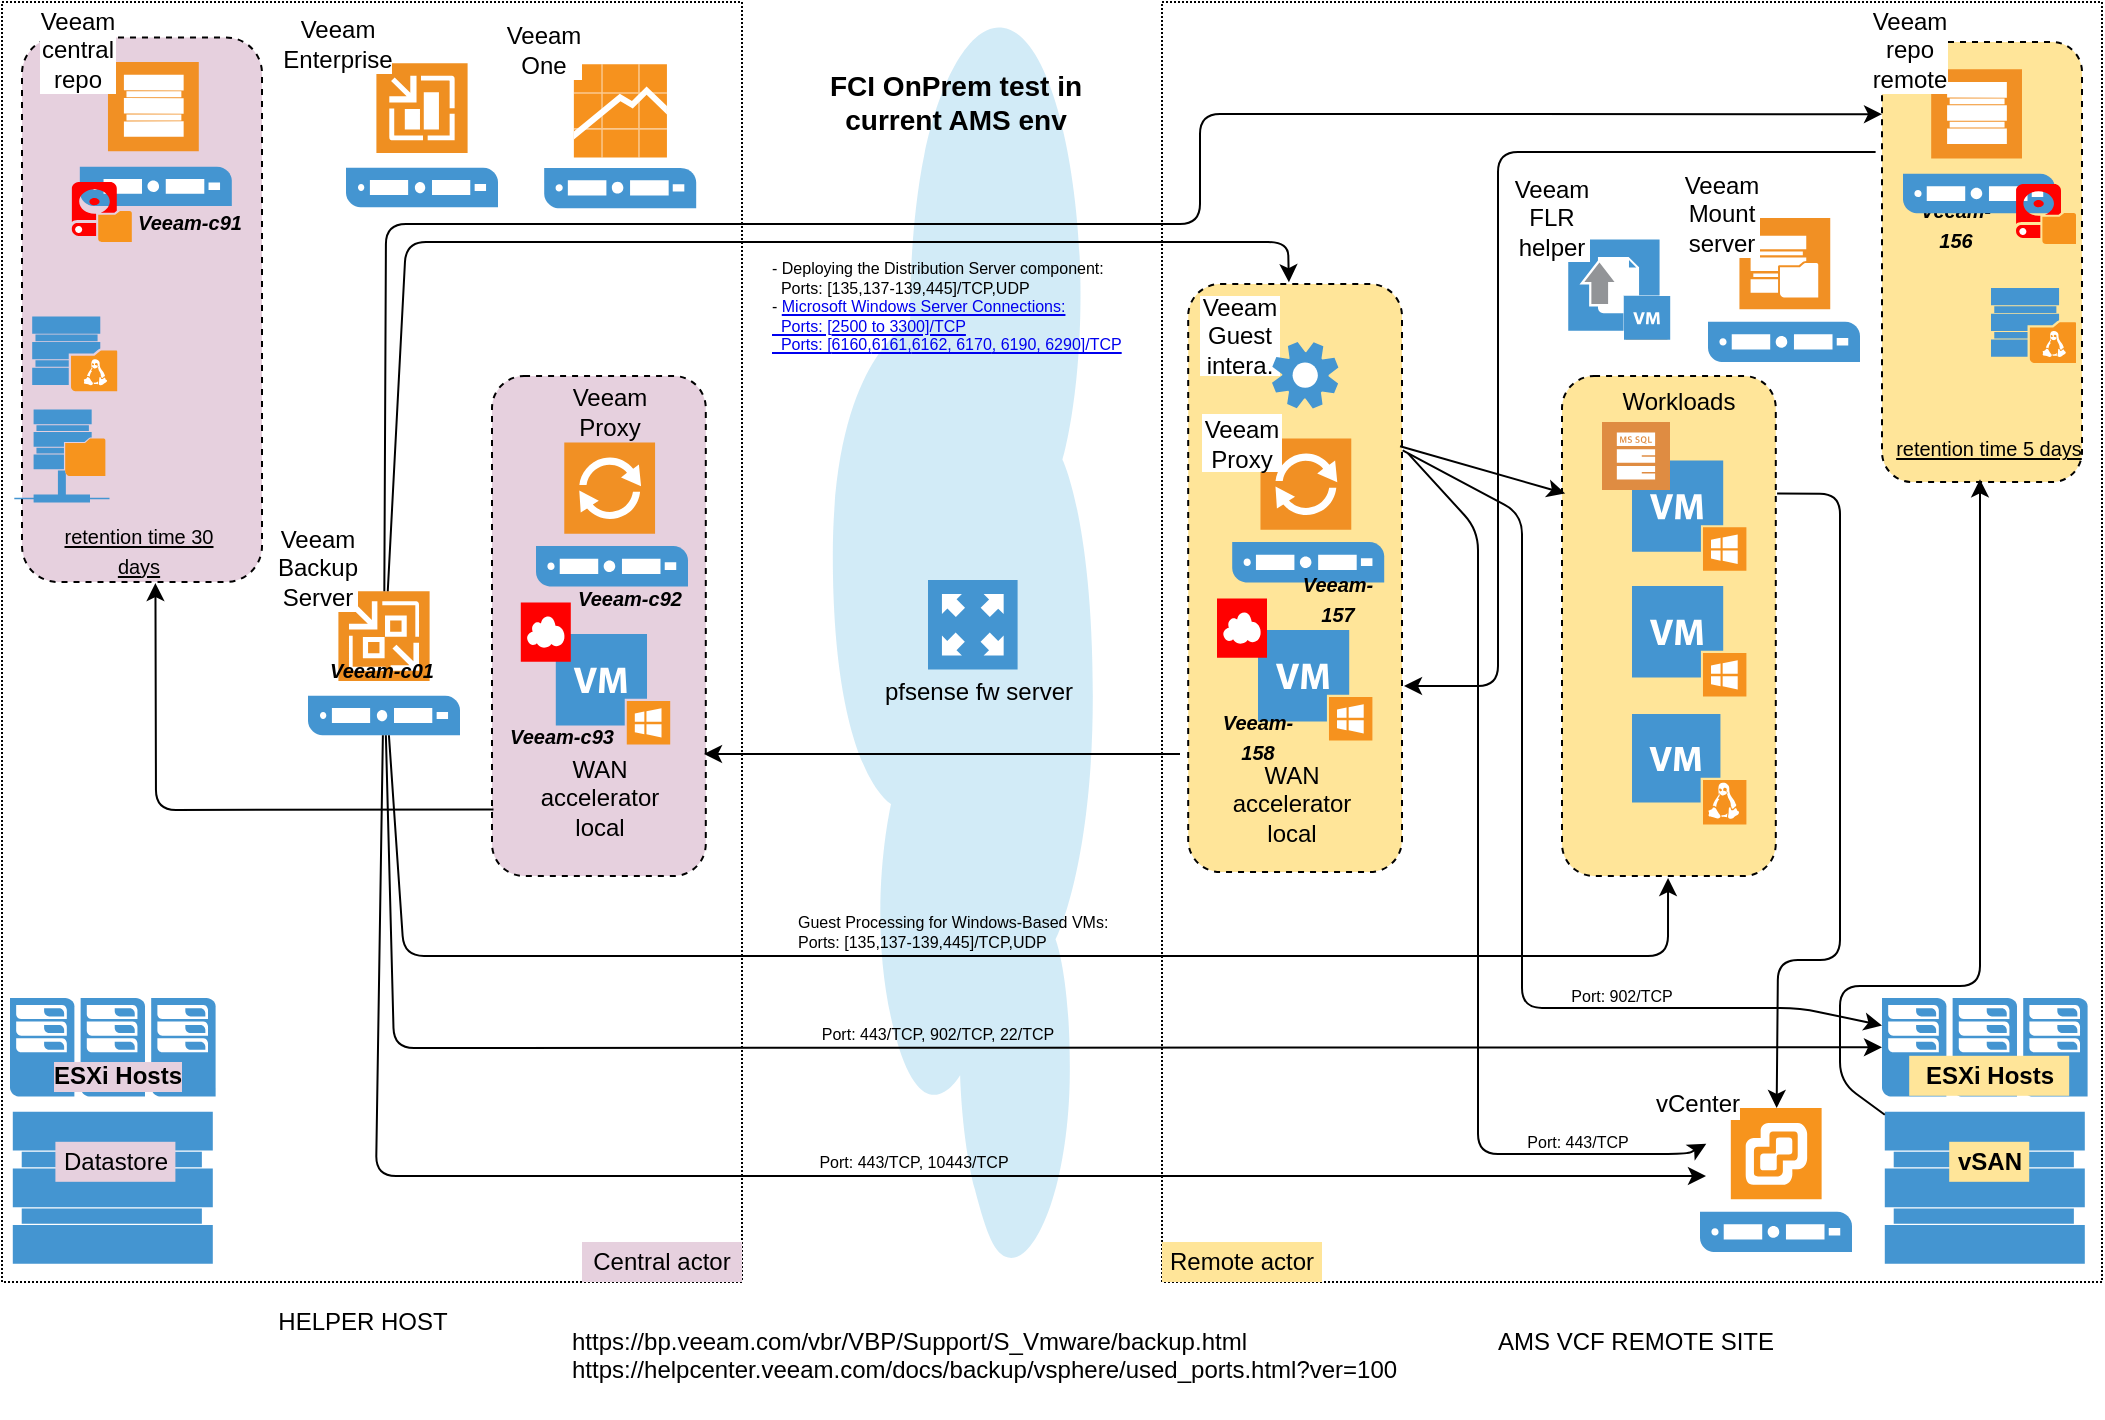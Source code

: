 <mxfile version="14.2.9" type="github">
  <diagram id="eCVy08CxGXI3JQdQnOXs" name="Page-1">
    <mxGraphModel dx="519" dy="279" grid="0" gridSize="10" guides="0" tooltips="1" connect="0" arrows="0" fold="1" page="0" pageScale="1" pageWidth="1169" pageHeight="827" math="0" shadow="0">
      <root>
        <mxCell id="0" />
        <mxCell id="1" parent="0" />
        <mxCell id="nSwSoQBOyBosfwL_0Ycv-3" value="" style="rounded=0;whiteSpace=wrap;html=1;labelBackgroundColor=#ffffff;fillColor=#FFFFFF;dashed=1;dashPattern=1 1;" parent="1" vertex="1">
          <mxGeometry x="50" y="30" width="370" height="640" as="geometry" />
        </mxCell>
        <mxCell id="nSwSoQBOyBosfwL_0Ycv-4" value="" style="rounded=0;whiteSpace=wrap;html=1;dashed=1;dashPattern=1 1;" parent="1" vertex="1">
          <mxGeometry x="630" y="30" width="470" height="640" as="geometry" />
        </mxCell>
        <mxCell id="nSwSoQBOyBosfwL_0Ycv-5" value="" style="shadow=0;dashed=0;html=1;strokeColor=none;fillColor=#4495D1;labelPosition=center;verticalLabelPosition=bottom;verticalAlign=top;align=center;outlineConnect=0;shape=mxgraph.veeam.2d.datastore;" parent="1" vertex="1">
          <mxGeometry x="991.4" y="584.9" width="100" height="76" as="geometry" />
        </mxCell>
        <mxCell id="nSwSoQBOyBosfwL_0Ycv-6" value="" style="pointerEvents=1;shadow=0;dashed=0;html=1;strokeColor=none;fillColor=#4495D1;labelPosition=center;verticalLabelPosition=bottom;verticalAlign=top;align=center;outlineConnect=0;shape=mxgraph.veeam.cluster;" parent="1" vertex="1">
          <mxGeometry x="990" y="528" width="102.8" height="49.2" as="geometry" />
        </mxCell>
        <mxCell id="nSwSoQBOyBosfwL_0Ycv-7" value="ESXi Hosts" style="text;html=1;align=center;verticalAlign=middle;whiteSpace=wrap;rounded=0;fontStyle=1;labelBackgroundColor=#FFE599;fillColor=#FFE599;" parent="1" vertex="1">
          <mxGeometry x="1003.6" y="556.9" width="80" height="20" as="geometry" />
        </mxCell>
        <mxCell id="nSwSoQBOyBosfwL_0Ycv-8" value="" style="shadow=0;dashed=0;html=1;strokeColor=none;fillColor=#4495D1;labelPosition=center;verticalLabelPosition=bottom;verticalAlign=top;align=center;outlineConnect=0;shape=mxgraph.veeam.2d.veeam_backup_and_replication_server;" parent="1" vertex="1">
          <mxGeometry x="203" y="324.6" width="76" height="72" as="geometry" />
        </mxCell>
        <mxCell id="nSwSoQBOyBosfwL_0Ycv-11" value="" style="shadow=0;dashed=0;html=1;strokeColor=none;fillColor=#4495D1;labelPosition=center;verticalLabelPosition=bottom;verticalAlign=top;align=center;outlineConnect=0;shape=mxgraph.veeam.vsphere_server;" parent="1" vertex="1">
          <mxGeometry x="899" y="583" width="76" height="72" as="geometry" />
        </mxCell>
        <mxCell id="nSwSoQBOyBosfwL_0Ycv-12" value="" style="shadow=0;dashed=0;html=1;strokeColor=none;fillColor=#4495D1;labelPosition=center;verticalLabelPosition=bottom;verticalAlign=top;align=center;outlineConnect=0;shape=mxgraph.veeam.2d.cloud;rotation=-90;" parent="1" vertex="1">
          <mxGeometry x="220.13" y="285.78" width="620.55" height="130" as="geometry" />
        </mxCell>
        <mxCell id="nSwSoQBOyBosfwL_0Ycv-13" value="&lt;span style=&quot;background-color: rgb(255 , 229 , 153)&quot;&gt;&lt;b&gt;vSAN&lt;/b&gt;&lt;/span&gt;" style="text;html=1;strokeColor=none;fillColor=#FFE599;align=center;verticalAlign=middle;whiteSpace=wrap;rounded=0;" parent="1" vertex="1">
          <mxGeometry x="1023.6" y="599.9" width="40" height="20" as="geometry" />
        </mxCell>
        <mxCell id="nSwSoQBOyBosfwL_0Ycv-15" value="vCenter" style="text;html=1;strokeColor=none;fillColor=none;align=center;verticalAlign=middle;whiteSpace=wrap;rounded=0;labelBackgroundColor=#ffffff;" parent="1" vertex="1">
          <mxGeometry x="878" y="571" width="40" height="20" as="geometry" />
        </mxCell>
        <mxCell id="nSwSoQBOyBosfwL_0Ycv-26" value="Veeam Backup Server" style="text;html=1;strokeColor=none;fillColor=none;align=center;verticalAlign=middle;whiteSpace=wrap;rounded=0;labelBackgroundColor=#ffffff;" parent="1" vertex="1">
          <mxGeometry x="188" y="303" width="40" height="20" as="geometry" />
        </mxCell>
        <mxCell id="nSwSoQBOyBosfwL_0Ycv-29" value="AMS VCF REMOTE SITE" style="text;html=1;strokeColor=none;fillColor=none;align=center;verticalAlign=middle;whiteSpace=wrap;rounded=0;labelBackgroundColor=#ffffff;" parent="1" vertex="1">
          <mxGeometry x="770" y="690" width="194.4" height="20" as="geometry" />
        </mxCell>
        <mxCell id="nSwSoQBOyBosfwL_0Ycv-30" value="HELPER HOST" style="text;html=1;strokeColor=none;fillColor=none;align=center;verticalAlign=middle;whiteSpace=wrap;rounded=0;labelBackgroundColor=#ffffff;" parent="1" vertex="1">
          <mxGeometry x="168" y="680" width="125" height="20" as="geometry" />
        </mxCell>
        <mxCell id="nSwSoQBOyBosfwL_0Ycv-47" value="&lt;div&gt;&lt;font style=&quot;font-size: 14px&quot;&gt;&lt;b&gt;FCI OnPrem test in &lt;br&gt;&lt;/b&gt;&lt;/font&gt;&lt;/div&gt;&lt;div&gt;&lt;font style=&quot;font-size: 14px&quot;&gt;&lt;b&gt;current AMS env&lt;/b&gt;&lt;/font&gt;&lt;/div&gt;" style="text;html=1;strokeColor=none;fillColor=none;align=center;verticalAlign=middle;whiteSpace=wrap;rounded=0;" parent="1" vertex="1">
          <mxGeometry x="401.9" y="70" width="250" height="20" as="geometry" />
        </mxCell>
        <mxCell id="nSwSoQBOyBosfwL_0Ycv-48" value="" style="shadow=0;dashed=0;html=1;strokeColor=none;fillColor=#4495D1;labelPosition=center;verticalLabelPosition=bottom;verticalAlign=top;align=center;outlineConnect=0;shape=mxgraph.veeam.2d.datastore;" parent="1" vertex="1">
          <mxGeometry x="55.4" y="584.9" width="100" height="76" as="geometry" />
        </mxCell>
        <mxCell id="nSwSoQBOyBosfwL_0Ycv-49" value="" style="pointerEvents=1;shadow=0;dashed=0;html=1;strokeColor=none;fillColor=#4495D1;labelPosition=center;verticalLabelPosition=bottom;verticalAlign=top;align=center;outlineConnect=0;shape=mxgraph.veeam.cluster;" parent="1" vertex="1">
          <mxGeometry x="54.0" y="528" width="102.8" height="49.2" as="geometry" />
        </mxCell>
        <mxCell id="nSwSoQBOyBosfwL_0Ycv-50" value="ESXi Hosts" style="text;html=1;strokeColor=none;fillColor=none;align=center;verticalAlign=middle;whiteSpace=wrap;rounded=0;fontStyle=1;labelBackgroundColor=#E6D0DE;" parent="1" vertex="1">
          <mxGeometry x="67.6" y="556.9" width="80" height="20" as="geometry" />
        </mxCell>
        <mxCell id="nSwSoQBOyBosfwL_0Ycv-51" value="Datastore" style="text;html=1;strokeColor=none;fillColor=#E6D0DE;align=center;verticalAlign=middle;whiteSpace=wrap;rounded=0;" parent="1" vertex="1">
          <mxGeometry x="76.7" y="599.9" width="60" height="20" as="geometry" />
        </mxCell>
        <mxCell id="nSwSoQBOyBosfwL_0Ycv-54" value="" style="pointerEvents=1;shadow=0;dashed=0;html=1;strokeColor=none;fillColor=#4495D1;labelPosition=center;verticalLabelPosition=bottom;verticalAlign=top;align=center;outlineConnect=0;shape=mxgraph.veeam.2d.proxy_appliance;" parent="1" vertex="1">
          <mxGeometry x="513" y="319" width="44.8" height="44.8" as="geometry" />
        </mxCell>
        <mxCell id="nSwSoQBOyBosfwL_0Ycv-55" value="&lt;div&gt;pfsense fw server&lt;/div&gt;" style="text;html=1;strokeColor=none;fillColor=none;align=center;verticalAlign=middle;whiteSpace=wrap;rounded=0;" parent="1" vertex="1">
          <mxGeometry x="474" y="365" width="129" height="20" as="geometry" />
        </mxCell>
        <mxCell id="nSwSoQBOyBosfwL_0Ycv-56" value="Central actor" style="text;html=1;strokeColor=none;fillColor=#E6D0DE;align=center;verticalAlign=middle;whiteSpace=wrap;rounded=0;" parent="1" vertex="1">
          <mxGeometry x="340" y="650" width="80" height="20" as="geometry" />
        </mxCell>
        <mxCell id="nSwSoQBOyBosfwL_0Ycv-57" value="Remote actor" style="text;html=1;strokeColor=none;fillColor=#FFE599;align=center;verticalAlign=middle;whiteSpace=wrap;rounded=0;" parent="1" vertex="1">
          <mxGeometry x="630" y="650" width="80" height="20" as="geometry" />
        </mxCell>
        <mxCell id="nSwSoQBOyBosfwL_0Ycv-61" value="" style="rounded=1;whiteSpace=wrap;html=1;labelBackgroundColor=#E6D0DE;fillColor=#FFE599;gradientColor=none;dashed=1;" parent="1" vertex="1">
          <mxGeometry x="643.1" y="171" width="106.9" height="294" as="geometry" />
        </mxCell>
        <mxCell id="nSwSoQBOyBosfwL_0Ycv-9" value="" style="shadow=0;dashed=0;html=1;strokeColor=none;fillColor=#4495D1;labelPosition=center;verticalLabelPosition=bottom;verticalAlign=top;align=center;outlineConnect=0;shape=mxgraph.veeam.proxy_server;" parent="1" vertex="1">
          <mxGeometry x="665.1" y="248.2" width="76" height="72" as="geometry" />
        </mxCell>
        <mxCell id="nSwSoQBOyBosfwL_0Ycv-34" value="" style="shadow=0;dashed=0;html=1;strokeColor=none;fillColor=#4495D1;labelPosition=center;verticalLabelPosition=bottom;verticalAlign=top;align=center;outlineConnect=0;shape=mxgraph.veeam.vm_windows;labelBackgroundColor=none;fontColor=none;" parent="1" vertex="1">
          <mxGeometry x="678" y="344" width="57.2" height="55.2" as="geometry" />
        </mxCell>
        <mxCell id="nSwSoQBOyBosfwL_0Ycv-35" value="" style="pointerEvents=1;shadow=0;dashed=0;html=1;strokeColor=none;labelPosition=center;verticalLabelPosition=bottom;verticalAlign=top;align=center;outlineConnect=0;shape=mxgraph.veeam.2d.wan_accelerator;labelBackgroundColor=none;noLabel=1;fontColor=none;fillColor=#FF0000;" parent="1" vertex="1">
          <mxGeometry x="657.5" y="328.25" width="25" height="29.6" as="geometry" />
        </mxCell>
        <mxCell id="nSwSoQBOyBosfwL_0Ycv-36" value="&lt;div&gt;WAN accelerator&lt;/div&gt;&lt;div&gt;local&lt;br&gt;&lt;/div&gt;" style="text;html=1;strokeColor=none;fillColor=none;align=center;verticalAlign=middle;whiteSpace=wrap;rounded=0;labelBackgroundColor=none;" parent="1" vertex="1">
          <mxGeometry x="675" y="421.2" width="40" height="20" as="geometry" />
        </mxCell>
        <mxCell id="nSwSoQBOyBosfwL_0Ycv-16" value="Veeam Proxy" style="text;html=1;strokeColor=none;align=center;verticalAlign=middle;whiteSpace=wrap;rounded=0;labelBackgroundColor=none;fillColor=#ffffff;" parent="1" vertex="1">
          <mxGeometry x="650" y="236" width="40" height="29" as="geometry" />
        </mxCell>
        <mxCell id="nSwSoQBOyBosfwL_0Ycv-76" value="" style="rounded=1;whiteSpace=wrap;html=1;labelBackgroundColor=#E6D0DE;fillColor=#E6D0DE;gradientColor=none;dashed=1;" parent="1" vertex="1">
          <mxGeometry x="295" y="217" width="106.9" height="250" as="geometry" />
        </mxCell>
        <mxCell id="nSwSoQBOyBosfwL_0Ycv-77" value="" style="shadow=0;dashed=0;html=1;strokeColor=none;fillColor=#4495D1;labelPosition=center;verticalLabelPosition=bottom;verticalAlign=top;align=center;outlineConnect=0;shape=mxgraph.veeam.proxy_server;" parent="1" vertex="1">
          <mxGeometry x="317" y="250.2" width="76" height="72" as="geometry" />
        </mxCell>
        <mxCell id="nSwSoQBOyBosfwL_0Ycv-78" value="" style="shadow=0;dashed=0;html=1;strokeColor=none;fillColor=#4495D1;labelPosition=center;verticalLabelPosition=bottom;verticalAlign=top;align=center;outlineConnect=0;shape=mxgraph.veeam.vm_windows;labelBackgroundColor=none;fontColor=none;" parent="1" vertex="1">
          <mxGeometry x="326.9" y="346" width="57.2" height="55.2" as="geometry" />
        </mxCell>
        <mxCell id="nSwSoQBOyBosfwL_0Ycv-79" value="" style="pointerEvents=1;shadow=0;dashed=0;html=1;strokeColor=none;labelPosition=center;verticalLabelPosition=bottom;verticalAlign=top;align=center;outlineConnect=0;shape=mxgraph.veeam.2d.wan_accelerator;labelBackgroundColor=none;noLabel=1;fontColor=none;fillColor=#FF0000;" parent="1" vertex="1">
          <mxGeometry x="309.4" y="330.25" width="25" height="29.6" as="geometry" />
        </mxCell>
        <mxCell id="nSwSoQBOyBosfwL_0Ycv-80" value="&lt;div&gt;WAN accelerator&lt;/div&gt;&lt;div&gt;local&lt;br&gt;&lt;/div&gt;" style="text;html=1;strokeColor=none;fillColor=none;align=center;verticalAlign=middle;whiteSpace=wrap;rounded=0;labelBackgroundColor=none;" parent="1" vertex="1">
          <mxGeometry x="330" y="420" width="38.45" height="16.7" as="geometry" />
        </mxCell>
        <mxCell id="nSwSoQBOyBosfwL_0Ycv-81" value="Veeam Proxy" style="text;html=1;strokeColor=none;fillColor=none;align=center;verticalAlign=middle;whiteSpace=wrap;rounded=0;labelBackgroundColor=none;" parent="1" vertex="1">
          <mxGeometry x="334.4" y="224.6" width="40" height="20" as="geometry" />
        </mxCell>
        <mxCell id="nSwSoQBOyBosfwL_0Ycv-82" value="" style="rounded=1;whiteSpace=wrap;html=1;labelBackgroundColor=#E6D0DE;fillColor=#FFE599;gradientColor=none;dashed=1;" parent="1" vertex="1">
          <mxGeometry x="830" y="217" width="106.9" height="250" as="geometry" />
        </mxCell>
        <mxCell id="nSwSoQBOyBosfwL_0Ycv-66" value="" style="shadow=0;dashed=0;html=1;strokeColor=none;fillColor=#4495D1;labelPosition=center;verticalLabelPosition=bottom;verticalAlign=top;align=center;outlineConnect=0;shape=mxgraph.veeam.vm_windows;labelBackgroundColor=#E6D0DE;" parent="1" vertex="1">
          <mxGeometry x="865" y="259.2" width="57.2" height="55.2" as="geometry" />
        </mxCell>
        <mxCell id="nSwSoQBOyBosfwL_0Ycv-68" value="" style="pointerEvents=1;shadow=0;dashed=0;html=1;strokeColor=none;fillColor=#DF8C42;labelPosition=center;verticalLabelPosition=bottom;verticalAlign=top;align=center;outlineConnect=0;shape=mxgraph.veeam2.microsoft_sql_db;labelBackgroundColor=#E6D0DE;" parent="1" vertex="1">
          <mxGeometry x="850" y="240" width="34" height="34" as="geometry" />
        </mxCell>
        <mxCell id="nSwSoQBOyBosfwL_0Ycv-62" value="" style="shadow=0;dashed=0;html=1;strokeColor=none;fillColor=#4495D1;labelPosition=center;verticalLabelPosition=bottom;verticalAlign=top;align=center;outlineConnect=0;shape=mxgraph.veeam.vm_windows;labelBackgroundColor=none;fontColor=none;" parent="1" vertex="1">
          <mxGeometry x="865" y="322.0" width="57.2" height="55.2" as="geometry" />
        </mxCell>
        <mxCell id="nSwSoQBOyBosfwL_0Ycv-63" value="" style="shadow=0;dashed=0;html=1;strokeColor=none;fillColor=#4495D1;labelPosition=center;verticalLabelPosition=bottom;verticalAlign=top;align=center;outlineConnect=0;shape=mxgraph.veeam.vm_linux;labelBackgroundColor=#E6D0DE;" parent="1" vertex="1">
          <mxGeometry x="865" y="386" width="57.2" height="55.2" as="geometry" />
        </mxCell>
        <mxCell id="nSwSoQBOyBosfwL_0Ycv-83" value="Workloads" style="text;html=1;strokeColor=none;fillColor=none;align=center;verticalAlign=middle;whiteSpace=wrap;rounded=0;labelBackgroundColor=none;" parent="1" vertex="1">
          <mxGeometry x="865" y="220" width="46.55" height="20" as="geometry" />
        </mxCell>
        <mxCell id="nSwSoQBOyBosfwL_0Ycv-87" value="&lt;div&gt;&lt;font style=&quot;font-size: 10px&quot;&gt;&lt;b&gt;&lt;i&gt;Veeam-157&lt;/i&gt;&lt;/b&gt;&lt;/font&gt;&lt;/div&gt;" style="text;html=1;strokeColor=none;fillColor=none;align=center;verticalAlign=middle;whiteSpace=wrap;rounded=0;labelBackgroundColor=none;" parent="1" vertex="1">
          <mxGeometry x="698.2" y="318" width="40" height="20" as="geometry" />
        </mxCell>
        <mxCell id="nSwSoQBOyBosfwL_0Ycv-88" value="&lt;div&gt;&lt;font style=&quot;font-size: 10px&quot;&gt;&lt;b&gt;&lt;i&gt;Veeam-158&lt;/i&gt;&lt;/b&gt;&lt;/font&gt;&lt;/div&gt;" style="text;html=1;strokeColor=none;fillColor=none;align=center;verticalAlign=middle;whiteSpace=wrap;rounded=0;labelBackgroundColor=none;" parent="1" vertex="1">
          <mxGeometry x="658.2" y="387" width="40" height="20" as="geometry" />
        </mxCell>
        <mxCell id="nSwSoQBOyBosfwL_0Ycv-89" value="&lt;div&gt;&lt;font style=&quot;font-size: 10px&quot;&gt;&lt;b&gt;&lt;i&gt;Veeam-c93&lt;/i&gt;&lt;/b&gt;&lt;/font&gt;&lt;/div&gt;" style="text;html=1;strokeColor=none;fillColor=none;align=center;verticalAlign=middle;whiteSpace=wrap;rounded=0;labelBackgroundColor=none;" parent="1" vertex="1">
          <mxGeometry x="300" y="387" width="60" height="20" as="geometry" />
        </mxCell>
        <mxCell id="nSwSoQBOyBosfwL_0Ycv-90" value="&lt;div&gt;&lt;font style=&quot;font-size: 10px&quot;&gt;&lt;b&gt;&lt;i&gt;Veeam-c92&lt;/i&gt;&lt;/b&gt;&lt;/font&gt;&lt;/div&gt;" style="text;html=1;strokeColor=none;fillColor=none;align=center;verticalAlign=middle;whiteSpace=wrap;rounded=0;labelBackgroundColor=none;" parent="1" vertex="1">
          <mxGeometry x="334.4" y="318" width="60" height="20" as="geometry" />
        </mxCell>
        <mxCell id="nSwSoQBOyBosfwL_0Ycv-92" value="&lt;div&gt;&lt;font style=&quot;font-size: 10px&quot;&gt;&lt;b&gt;&lt;i&gt;Veeam-c01&lt;/i&gt;&lt;/b&gt;&lt;/font&gt;&lt;/div&gt;" style="text;html=1;strokeColor=none;fillColor=none;align=center;verticalAlign=middle;whiteSpace=wrap;rounded=0;labelBackgroundColor=none;" parent="1" vertex="1">
          <mxGeometry x="210" y="354" width="60" height="20" as="geometry" />
        </mxCell>
        <mxCell id="sAKAlEn9Oh-eBW5LbcHO-1" value="" style="shadow=0;dashed=0;html=1;strokeColor=none;fillColor=#4495D1;labelPosition=center;verticalLabelPosition=bottom;verticalAlign=top;align=center;outlineConnect=0;shape=mxgraph.veeam.2d.veeam_backup_enterprise_manager_server;" parent="1" vertex="1">
          <mxGeometry x="222" y="60.6" width="76" height="72" as="geometry" />
        </mxCell>
        <mxCell id="sAKAlEn9Oh-eBW5LbcHO-2" value="Veeam Enterprise" style="text;html=1;strokeColor=none;fillColor=none;align=center;verticalAlign=middle;whiteSpace=wrap;rounded=0;labelBackgroundColor=#ffffff;" parent="1" vertex="1">
          <mxGeometry x="198" y="40.6" width="40" height="20" as="geometry" />
        </mxCell>
        <mxCell id="sAKAlEn9Oh-eBW5LbcHO-3" value="" style="shadow=0;dashed=0;html=1;strokeColor=none;fillColor=#4495D1;labelPosition=center;verticalLabelPosition=bottom;verticalAlign=top;align=center;outlineConnect=0;shape=mxgraph.veeam.one_server;" parent="1" vertex="1">
          <mxGeometry x="321.1" y="61.1" width="76" height="72" as="geometry" />
        </mxCell>
        <mxCell id="sAKAlEn9Oh-eBW5LbcHO-4" value="Veeam One" style="text;html=1;strokeColor=none;fillColor=none;align=center;verticalAlign=middle;whiteSpace=wrap;rounded=0;labelBackgroundColor=#ffffff;" parent="1" vertex="1">
          <mxGeometry x="301.1" y="44.1" width="40" height="20" as="geometry" />
        </mxCell>
        <mxCell id="sAKAlEn9Oh-eBW5LbcHO-14" value="" style="shadow=0;dashed=0;html=1;strokeColor=none;fillColor=#4495D1;labelPosition=center;verticalLabelPosition=bottom;verticalAlign=top;align=center;outlineConnect=0;shape=mxgraph.veeam.flr_helper_appliance;" parent="1" vertex="1">
          <mxGeometry x="833.12" y="148.7" width="49.6" height="50" as="geometry" />
        </mxCell>
        <mxCell id="sAKAlEn9Oh-eBW5LbcHO-15" value="Veeam FLR helper" style="text;html=1;strokeColor=none;fillColor=none;align=center;verticalAlign=middle;whiteSpace=wrap;rounded=0;labelBackgroundColor=#ffffff;" parent="1" vertex="1">
          <mxGeometry x="805.0" y="128" width="40" height="20" as="geometry" />
        </mxCell>
        <mxCell id="sAKAlEn9Oh-eBW5LbcHO-16" value="" style="shadow=0;dashed=0;html=1;strokeColor=none;fillColor=#4495D1;labelPosition=center;verticalLabelPosition=bottom;verticalAlign=top;align=center;outlineConnect=0;shape=mxgraph.veeam.2d.virtual_machine;" parent="1" vertex="1">
          <mxGeometry x="861" y="177" width="23.1" height="21.9" as="geometry" />
        </mxCell>
        <mxCell id="sAKAlEn9Oh-eBW5LbcHO-18" value="" style="edgeStyle=orthogonalEdgeStyle;rounded=0;orthogonalLoop=1;jettySize=auto;html=1;" parent="1" source="sAKAlEn9Oh-eBW5LbcHO-11" target="sAKAlEn9Oh-eBW5LbcHO-17" edge="1">
          <mxGeometry relative="1" as="geometry" />
        </mxCell>
        <mxCell id="sAKAlEn9Oh-eBW5LbcHO-17" value="" style="rounded=1;whiteSpace=wrap;html=1;labelBackgroundColor=#E6D0DE;fillColor=#E6D0DE;gradientColor=none;dashed=1;" parent="1" vertex="1">
          <mxGeometry x="60" y="47.7" width="120" height="272.3" as="geometry" />
        </mxCell>
        <mxCell id="sAKAlEn9Oh-eBW5LbcHO-10" value="" style="shadow=0;dashed=0;html=1;strokeColor=none;fillColor=#4495D1;labelPosition=center;verticalLabelPosition=bottom;verticalAlign=top;align=center;outlineConnect=0;shape=mxgraph.veeam.repository_server;" parent="1" vertex="1">
          <mxGeometry x="88.9" y="60.0" width="76" height="72" as="geometry" />
        </mxCell>
        <mxCell id="sAKAlEn9Oh-eBW5LbcHO-13" value="&lt;div&gt;&lt;font style=&quot;font-size: 10px&quot;&gt;&lt;b&gt;&lt;i&gt;Veeam-c91&lt;/i&gt;&lt;/b&gt;&lt;/font&gt;&lt;/div&gt;" style="text;html=1;strokeColor=none;fillColor=none;align=center;verticalAlign=middle;whiteSpace=wrap;rounded=0;labelBackgroundColor=none;" parent="1" vertex="1">
          <mxGeometry x="113.5" y="130.0" width="60" height="20" as="geometry" />
        </mxCell>
        <mxCell id="sAKAlEn9Oh-eBW5LbcHO-11" value="&lt;div&gt;Veeam central repo&lt;br&gt;&lt;/div&gt;" style="text;html=1;strokeColor=none;fillColor=none;align=center;verticalAlign=middle;whiteSpace=wrap;rounded=0;labelBackgroundColor=#ffffff;" parent="1" vertex="1">
          <mxGeometry x="67.6" y="44.1" width="40" height="20" as="geometry" />
        </mxCell>
        <mxCell id="nSwSoQBOyBosfwL_0Ycv-84" value="&lt;font style=&quot;font-size: 10px&quot;&gt;&lt;u&gt;retention time 30 days&lt;/u&gt;&lt;/font&gt;" style="text;html=1;strokeColor=none;fillColor=none;align=center;verticalAlign=middle;whiteSpace=wrap;rounded=0;labelBackgroundColor=none;" parent="1" vertex="1">
          <mxGeometry x="68.9" y="294.1" width="99.1" height="20" as="geometry" />
        </mxCell>
        <mxCell id="sAKAlEn9Oh-eBW5LbcHO-12" value="" style="shadow=0;dashed=0;html=1;strokeColor=none;labelPosition=center;verticalLabelPosition=bottom;verticalAlign=top;align=center;outlineConnect=0;shape=mxgraph.veeam.local_disk;labelBackgroundColor=#ffffff;labelBorderColor=none;fillColor=#FF0000;" parent="1" vertex="1">
          <mxGeometry x="84.9" y="120.0" width="30" height="30" as="geometry" />
        </mxCell>
        <mxCell id="nSwSoQBOyBosfwL_0Ycv-59" value="" style="shadow=0;dashed=0;html=1;strokeColor=none;fillColor=#4495D1;labelPosition=center;verticalLabelPosition=bottom;verticalAlign=top;align=center;outlineConnect=0;shape=mxgraph.veeam.linux_repository;labelBackgroundColor=#ffffff;" parent="1" vertex="1">
          <mxGeometry x="65.1" y="187.2" width="42.5" height="37.4" as="geometry" />
        </mxCell>
        <mxCell id="nSwSoQBOyBosfwL_0Ycv-23" value="" style="shadow=0;dashed=0;html=1;strokeColor=none;fillColor=#4495D1;labelPosition=center;verticalLabelPosition=bottom;verticalAlign=top;align=center;outlineConnect=0;shape=mxgraph.veeam.remote_repository;labelBackgroundColor=#ffffff;" parent="1" vertex="1">
          <mxGeometry x="56.15" y="233.8" width="47.6" height="46.4" as="geometry" />
        </mxCell>
        <mxCell id="nSwSoQBOyBosfwL_0Ycv-58" value="" style="shape=image;html=1;verticalAlign=top;verticalLabelPosition=bottom;labelBackgroundColor=#ffffff;imageAspect=0;aspect=fixed;image=https://cdn2.iconfinder.com/data/icons/stilllife/48x48/filesystems/gnome-fs-nfs.png;fillColor=none;" parent="1" vertex="1">
          <mxGeometry x="77" y="244.6" width="36.5" height="36.5" as="geometry" />
        </mxCell>
        <mxCell id="sAKAlEn9Oh-eBW5LbcHO-19" value="" style="rounded=1;whiteSpace=wrap;html=1;labelBackgroundColor=#E6D0DE;fillColor=#FFE599;gradientColor=none;dashed=1;" parent="1" vertex="1">
          <mxGeometry x="990" y="50" width="100" height="220" as="geometry" />
        </mxCell>
        <mxCell id="nSwSoQBOyBosfwL_0Ycv-69" value="" style="shadow=0;dashed=0;html=1;strokeColor=none;fillColor=#4495D1;labelPosition=center;verticalLabelPosition=bottom;verticalAlign=top;align=center;outlineConnect=0;shape=mxgraph.veeam.linux_repository;labelBackgroundColor=#ffffff;" parent="1" vertex="1">
          <mxGeometry x="1044.5" y="173.05" width="42.5" height="37.4" as="geometry" />
        </mxCell>
        <mxCell id="nSwSoQBOyBosfwL_0Ycv-86" value="&lt;font style=&quot;font-size: 10px&quot;&gt;&lt;b&gt;&lt;i&gt;Veeam-156&lt;/i&gt;&lt;/b&gt;&lt;/font&gt;" style="text;html=1;strokeColor=none;fillColor=none;align=center;verticalAlign=middle;whiteSpace=wrap;rounded=0;labelBackgroundColor=none;" parent="1" vertex="1">
          <mxGeometry x="1006.9" y="131.0" width="40" height="20" as="geometry" />
        </mxCell>
        <mxCell id="nSwSoQBOyBosfwL_0Ycv-85" value="&lt;font style=&quot;font-size: 10px&quot;&gt;&lt;u&gt;retention time 5 days&lt;/u&gt;&lt;/font&gt;" style="text;html=1;strokeColor=none;fillColor=none;align=center;verticalAlign=middle;whiteSpace=wrap;rounded=0;labelBackgroundColor=none;" parent="1" vertex="1">
          <mxGeometry x="993.7" y="242.6" width="99.1" height="20" as="geometry" />
        </mxCell>
        <mxCell id="nSwSoQBOyBosfwL_0Ycv-44" value="" style="shadow=0;dashed=0;html=1;strokeColor=none;fillColor=#4495D1;labelPosition=center;verticalLabelPosition=bottom;verticalAlign=top;align=center;outlineConnect=0;shape=mxgraph.veeam.repository_server;" parent="1" vertex="1">
          <mxGeometry x="1000.5" y="63.6" width="76" height="72" as="geometry" />
        </mxCell>
        <mxCell id="nSwSoQBOyBosfwL_0Ycv-46" value="" style="shadow=0;dashed=0;html=1;strokeColor=none;labelPosition=center;verticalLabelPosition=bottom;verticalAlign=top;align=center;outlineConnect=0;shape=mxgraph.veeam.local_disk;labelBackgroundColor=#ffffff;labelBorderColor=none;fillColor=#FF0000;" parent="1" vertex="1">
          <mxGeometry x="1057.0" y="121" width="30" height="30" as="geometry" />
        </mxCell>
        <mxCell id="nSwSoQBOyBosfwL_0Ycv-45" value="Veeam repo remote" style="text;html=1;strokeColor=none;fillColor=none;align=center;verticalAlign=middle;whiteSpace=wrap;rounded=0;labelBackgroundColor=#ffffff;" parent="1" vertex="1">
          <mxGeometry x="983.6" y="44.1" width="40" height="20" as="geometry" />
        </mxCell>
        <mxCell id="g7LeK_lGC8_cofLlaaue-12" value="" style="endArrow=classic;html=1;strokeColor=#000000;entryX=0.556;entryY=1.002;entryDx=0;entryDy=0;entryPerimeter=0;exitX=0.007;exitY=0.867;exitDx=0;exitDy=0;exitPerimeter=0;" edge="1" parent="1" source="nSwSoQBOyBosfwL_0Ycv-76" target="sAKAlEn9Oh-eBW5LbcHO-17">
          <mxGeometry width="50" height="50" relative="1" as="geometry">
            <mxPoint x="398" y="430" as="sourcePoint" />
            <mxPoint x="448" y="380" as="targetPoint" />
            <Array as="points">
              <mxPoint x="127" y="434" />
            </Array>
          </mxGeometry>
        </mxCell>
        <mxCell id="g7LeK_lGC8_cofLlaaue-13" value="" style="endArrow=classic;html=1;strokeColor=#000000;" edge="1" parent="1">
          <mxGeometry width="50" height="50" relative="1" as="geometry">
            <mxPoint x="639" y="406" as="sourcePoint" />
            <mxPoint x="401" y="406" as="targetPoint" />
            <Array as="points" />
          </mxGeometry>
        </mxCell>
        <mxCell id="g7LeK_lGC8_cofLlaaue-14" value="" style="endArrow=classic;html=1;strokeColor=#000000;exitX=-0.032;exitY=0.25;exitDx=0;exitDy=0;exitPerimeter=0;" edge="1" parent="1" source="sAKAlEn9Oh-eBW5LbcHO-19">
          <mxGeometry width="50" height="50" relative="1" as="geometry">
            <mxPoint x="786" y="347" as="sourcePoint" />
            <mxPoint x="751" y="372" as="targetPoint" />
            <Array as="points">
              <mxPoint x="798" y="105" />
              <mxPoint x="798" y="372" />
            </Array>
          </mxGeometry>
        </mxCell>
        <mxCell id="g7LeK_lGC8_cofLlaaue-15" value="" style="endArrow=classic;html=1;strokeColor=#000000;entryX=0.015;entryY=0.235;entryDx=0;entryDy=0;entryPerimeter=0;exitX=0.991;exitY=0.276;exitDx=0;exitDy=0;exitPerimeter=0;" edge="1" parent="1" source="nSwSoQBOyBosfwL_0Ycv-61" target="nSwSoQBOyBosfwL_0Ycv-82">
          <mxGeometry width="50" height="50" relative="1" as="geometry">
            <mxPoint x="786" y="347" as="sourcePoint" />
            <mxPoint x="836" y="297" as="targetPoint" />
          </mxGeometry>
        </mxCell>
        <mxCell id="g7LeK_lGC8_cofLlaaue-16" value="" style="endArrow=classic;html=1;strokeColor=#000000;jumpSize=6;entryX=0.471;entryY=-0.003;entryDx=0;entryDy=0;entryPerimeter=0;" edge="1" parent="1" source="nSwSoQBOyBosfwL_0Ycv-8" target="nSwSoQBOyBosfwL_0Ycv-61">
          <mxGeometry width="50" height="50" relative="1" as="geometry">
            <mxPoint x="263" y="327" as="sourcePoint" />
            <mxPoint x="698.474" y="214" as="targetPoint" />
            <Array as="points">
              <mxPoint x="252" y="150" />
              <mxPoint x="452" y="150" />
              <mxPoint x="693" y="150" />
            </Array>
          </mxGeometry>
        </mxCell>
        <UserObject label="&lt;div&gt;https://bp.veeam.com/vbr/VBP/Support/S_Vmware/backup.html&lt;/div&gt;&lt;div&gt;https://helpcenter.veeam.com/docs/backup/vsphere/used_ports.html?ver=100&lt;br&gt;&lt;/div&gt;" link="https://bp.veeam.com/vbr/VBP/Support/S_Vmware/backup.html" id="g7LeK_lGC8_cofLlaaue-17">
          <mxCell style="text;whiteSpace=wrap;html=1;" vertex="1" parent="1">
            <mxGeometry x="333" y="686" width="458" height="52" as="geometry" />
          </mxCell>
        </UserObject>
        <mxCell id="g7LeK_lGC8_cofLlaaue-18" value="" style="endArrow=classic;html=1;strokeColor=#000000;exitX=1.006;exitY=0.235;exitDx=0;exitDy=0;exitPerimeter=0;" edge="1" parent="1" source="nSwSoQBOyBosfwL_0Ycv-82" target="nSwSoQBOyBosfwL_0Ycv-11">
          <mxGeometry width="50" height="50" relative="1" as="geometry">
            <mxPoint x="618" y="450" as="sourcePoint" />
            <mxPoint x="668" y="400" as="targetPoint" />
            <Array as="points">
              <mxPoint x="969" y="276" />
              <mxPoint x="969" y="509" />
              <mxPoint x="938" y="509" />
            </Array>
          </mxGeometry>
        </mxCell>
        <mxCell id="g7LeK_lGC8_cofLlaaue-19" value="" style="endArrow=classic;html=1;strokeColor=#000000;entryX=0.49;entryY=0.994;entryDx=0;entryDy=0;entryPerimeter=0;" edge="1" parent="1" source="nSwSoQBOyBosfwL_0Ycv-5" target="sAKAlEn9Oh-eBW5LbcHO-19">
          <mxGeometry width="50" height="50" relative="1" as="geometry">
            <mxPoint x="618" y="450" as="sourcePoint" />
            <mxPoint x="668" y="400" as="targetPoint" />
            <Array as="points">
              <mxPoint x="969" y="570" />
              <mxPoint x="969" y="522" />
              <mxPoint x="1039" y="522" />
            </Array>
          </mxGeometry>
        </mxCell>
        <mxCell id="g7LeK_lGC8_cofLlaaue-20" value="" style="endArrow=classic;html=1;strokeColor=#000000;" edge="1" parent="1" source="nSwSoQBOyBosfwL_0Ycv-8">
          <mxGeometry width="50" height="50" relative="1" as="geometry">
            <mxPoint x="618" y="450" as="sourcePoint" />
            <mxPoint x="902" y="617" as="targetPoint" />
            <Array as="points">
              <mxPoint x="237" y="617" />
            </Array>
          </mxGeometry>
        </mxCell>
        <mxCell id="g7LeK_lGC8_cofLlaaue-23" value="" style="endArrow=classic;html=1;strokeColor=#000000;entryX=0;entryY=0.164;entryDx=0;entryDy=0;entryPerimeter=0;" edge="1" parent="1" source="nSwSoQBOyBosfwL_0Ycv-8" target="sAKAlEn9Oh-eBW5LbcHO-19">
          <mxGeometry width="50" height="50" relative="1" as="geometry">
            <mxPoint x="428" y="282" as="sourcePoint" />
            <mxPoint x="478" y="232" as="targetPoint" />
            <Array as="points">
              <mxPoint x="242" y="141" />
              <mxPoint x="649" y="141" />
              <mxPoint x="649" y="86" />
            </Array>
          </mxGeometry>
        </mxCell>
        <mxCell id="g7LeK_lGC8_cofLlaaue-24" value="Port: 443/TCP, 10443/TCP" style="text;html=1;strokeColor=none;fillColor=none;align=center;verticalAlign=middle;whiteSpace=wrap;rounded=0;dashed=1;fontSize=8;" vertex="1" parent="1">
          <mxGeometry x="408" y="600" width="196" height="20" as="geometry" />
        </mxCell>
        <mxCell id="g7LeK_lGC8_cofLlaaue-25" value="" style="endArrow=classic;html=1;strokeColor=#000000;" edge="1" parent="1" source="nSwSoQBOyBosfwL_0Ycv-8" target="nSwSoQBOyBosfwL_0Ycv-6">
          <mxGeometry width="50" height="50" relative="1" as="geometry">
            <mxPoint x="266" y="397" as="sourcePoint" />
            <mxPoint x="559" y="322" as="targetPoint" />
            <Array as="points">
              <mxPoint x="246" y="553" />
            </Array>
          </mxGeometry>
        </mxCell>
        <mxCell id="g7LeK_lGC8_cofLlaaue-26" value="Port: 443/TCP, 902/TCP, 22/TCP" style="text;html=1;strokeColor=none;fillColor=none;align=center;verticalAlign=middle;whiteSpace=wrap;rounded=0;dashed=1;fontSize=8;" vertex="1" parent="1">
          <mxGeometry x="415" y="536" width="206" height="20" as="geometry" />
        </mxCell>
        <mxCell id="g7LeK_lGC8_cofLlaaue-29" value="&lt;div&gt;&lt;span&gt;- Deploying the Distribution Server component:&lt;/span&gt;&lt;/div&gt;&lt;div&gt;&lt;span&gt;&amp;nbsp; Ports: [135,137-139,445]/TCP,UDP &lt;br&gt;&lt;/span&gt;&lt;/div&gt;&lt;div&gt;&lt;span&gt;- &lt;/span&gt;&lt;span&gt;&lt;a name=&quot;ms_servers&quot;&gt;&lt;span class=&quot;Subheading&quot;&gt;Microsoft Windows Server Connections:&lt;/span&gt;&lt;/a&gt;&lt;/span&gt;&lt;/div&gt;&lt;div&gt;&lt;span&gt;&lt;a name=&quot;ms_servers&quot;&gt;&lt;span class=&quot;Subheading&quot;&gt;&amp;nbsp; Ports: [&lt;/span&gt;&lt;/a&gt;&lt;/span&gt;&lt;a name=&quot;ms_servers&quot;&gt;&lt;/a&gt;&lt;span&gt;&lt;a name=&quot;ms_servers&quot;&gt;&lt;span class=&quot;Subheading&quot;&gt;&lt;span&gt;2500 to 3300]/TCP&lt;/span&gt;&lt;/span&gt;&lt;/a&gt;&lt;/span&gt;&lt;/div&gt;&lt;div&gt;&lt;span&gt;&lt;a name=&quot;ms_servers&quot;&gt;&lt;span class=&quot;Subheading&quot;&gt;&lt;span&gt;&amp;nbsp; Ports: [&lt;/span&gt;&lt;/span&gt;&lt;/a&gt;&lt;/span&gt;&lt;a name=&quot;ms_servers&quot;&gt;&lt;/a&gt;&lt;span&gt;&lt;a name=&quot;ms_servers&quot;&gt;&lt;span class=&quot;Subheading&quot;&gt;&lt;span&gt;&lt;span&gt;6160,&lt;/span&gt;&lt;/span&gt;&lt;/span&gt;&lt;/a&gt;&lt;/span&gt;&lt;a name=&quot;ms_servers&quot;&gt;&lt;/a&gt;&lt;span&gt;&lt;a name=&quot;ms_servers&quot;&gt;&lt;span class=&quot;Subheading&quot;&gt;&lt;span&gt;&lt;span&gt;&lt;span&gt;6161,&lt;/span&gt;&lt;/span&gt;&lt;/span&gt;&lt;/span&gt;&lt;/a&gt;&lt;/span&gt;&lt;a name=&quot;ms_servers&quot;&gt;&lt;/a&gt;&lt;span&gt;&lt;a name=&quot;ms_servers&quot;&gt;&lt;span class=&quot;Subheading&quot;&gt;&lt;span&gt;&lt;span&gt;&lt;span&gt;&lt;span&gt;6162, 6170&lt;/span&gt;&lt;/span&gt;&lt;/span&gt;&lt;/span&gt;, 6190, 6290]/TCP&lt;br&gt;&lt;/span&gt;&lt;/a&gt;&lt;/span&gt;&lt;/div&gt;&lt;div&gt;&lt;span&gt;&lt;a name=&quot;ms_servers&quot;&gt;&lt;span class=&quot;Subheading&quot;&gt;&lt;br&gt;&lt;/span&gt;&lt;/a&gt;&lt;/span&gt;&lt;/div&gt;" style="text;whiteSpace=wrap;html=1;fontSize=8;" vertex="1" parent="1">
          <mxGeometry x="433" y="152" width="185" height="69" as="geometry" />
        </mxCell>
        <mxCell id="g7LeK_lGC8_cofLlaaue-30" value="" style="endArrow=classic;html=1;strokeColor=#000000;fontSize=8;exitX=1.003;exitY=0.283;exitDx=0;exitDy=0;exitPerimeter=0;" edge="1" parent="1" source="nSwSoQBOyBosfwL_0Ycv-61" target="nSwSoQBOyBosfwL_0Ycv-6">
          <mxGeometry width="50" height="50" relative="1" as="geometry">
            <mxPoint x="725" y="440" as="sourcePoint" />
            <mxPoint x="775" y="390" as="targetPoint" />
            <Array as="points">
              <mxPoint x="810" y="286" />
              <mxPoint x="810" y="501" />
              <mxPoint x="810" y="533" />
              <mxPoint x="949" y="533" />
            </Array>
          </mxGeometry>
        </mxCell>
        <mxCell id="g7LeK_lGC8_cofLlaaue-31" value="" style="endArrow=classic;html=1;strokeColor=#000000;fontSize=8;exitX=1.028;exitY=0.288;exitDx=0;exitDy=0;exitPerimeter=0;entryX=0.579;entryY=0.892;entryDx=0;entryDy=0;entryPerimeter=0;" edge="1" parent="1" source="nSwSoQBOyBosfwL_0Ycv-61" target="nSwSoQBOyBosfwL_0Ycv-4">
          <mxGeometry width="50" height="50" relative="1" as="geometry">
            <mxPoint x="725" y="440" as="sourcePoint" />
            <mxPoint x="893" y="608" as="targetPoint" />
            <Array as="points">
              <mxPoint x="788" y="294" />
              <mxPoint x="788" y="606" />
              <mxPoint x="893" y="606" />
            </Array>
          </mxGeometry>
        </mxCell>
        <mxCell id="g7LeK_lGC8_cofLlaaue-32" value="Port: 443/TCP" style="text;html=1;strokeColor=none;fillColor=none;align=center;verticalAlign=middle;whiteSpace=wrap;rounded=0;dashed=1;fontSize=8;" vertex="1" parent="1">
          <mxGeometry x="789" y="590" width="98" height="20" as="geometry" />
        </mxCell>
        <mxCell id="g7LeK_lGC8_cofLlaaue-33" value="Port: 902/TCP" style="text;html=1;strokeColor=none;fillColor=none;align=center;verticalAlign=middle;whiteSpace=wrap;rounded=0;dashed=1;fontSize=8;" vertex="1" parent="1">
          <mxGeometry x="811" y="517" width="98" height="20" as="geometry" />
        </mxCell>
        <mxCell id="g7LeK_lGC8_cofLlaaue-34" value="" style="endArrow=classic;html=1;strokeColor=#000000;fontSize=8;entryX=0.496;entryY=1.004;entryDx=0;entryDy=0;entryPerimeter=0;" edge="1" parent="1" source="nSwSoQBOyBosfwL_0Ycv-8" target="nSwSoQBOyBosfwL_0Ycv-82">
          <mxGeometry width="50" height="50" relative="1" as="geometry">
            <mxPoint x="265" y="397" as="sourcePoint" />
            <mxPoint x="365" y="449" as="targetPoint" />
            <Array as="points">
              <mxPoint x="251" y="507" />
              <mxPoint x="883" y="507" />
            </Array>
          </mxGeometry>
        </mxCell>
        <mxCell id="g7LeK_lGC8_cofLlaaue-35" value="&lt;div&gt;&lt;span&gt;Guest Processing for Windows-Based VMs:&lt;br&gt;&lt;/span&gt;&lt;/div&gt;&lt;div&gt;&lt;span&gt;Ports: [135,137-139,445]/TCP,UDP &lt;/span&gt;&lt;/div&gt;" style="text;whiteSpace=wrap;html=1;fontSize=8;" vertex="1" parent="1">
          <mxGeometry x="446" y="479" width="194" height="34" as="geometry" />
        </mxCell>
        <mxCell id="g7LeK_lGC8_cofLlaaue-36" value="" style="shadow=0;dashed=0;html=1;strokeColor=none;fillColor=#4495D1;labelPosition=center;verticalLabelPosition=bottom;verticalAlign=top;align=center;outlineConnect=0;shape=mxgraph.veeam.mount_server;fontSize=8;" vertex="1" parent="1">
          <mxGeometry x="903" y="138" width="76" height="72" as="geometry" />
        </mxCell>
        <mxCell id="g7LeK_lGC8_cofLlaaue-37" value="Veeam Mount server" style="text;html=1;strokeColor=none;fillColor=none;align=center;verticalAlign=middle;whiteSpace=wrap;rounded=0;labelBackgroundColor=#ffffff;" vertex="1" parent="1">
          <mxGeometry x="890.0" y="126" width="40" height="20" as="geometry" />
        </mxCell>
        <mxCell id="g7LeK_lGC8_cofLlaaue-40" value="Veeam Guest intera." style="text;html=1;strokeColor=none;align=center;verticalAlign=middle;whiteSpace=wrap;rounded=0;labelBackgroundColor=none;fillColor=#ffffff;" vertex="1" parent="1">
          <mxGeometry x="649" y="177" width="40" height="40" as="geometry" />
        </mxCell>
        <mxCell id="g7LeK_lGC8_cofLlaaue-39" value="" style="shadow=0;dashed=0;html=1;strokeColor=none;fillColor=#4495D1;labelPosition=center;verticalLabelPosition=bottom;verticalAlign=top;align=center;outlineConnect=0;shape=mxgraph.veeam.2d.service;fontSize=8;" vertex="1" parent="1">
          <mxGeometry x="685" y="200" width="33.2" height="33.2" as="geometry" />
        </mxCell>
      </root>
    </mxGraphModel>
  </diagram>
</mxfile>
